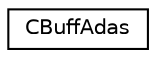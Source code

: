 digraph "Graphical Class Hierarchy"
{
 // LATEX_PDF_SIZE
  edge [fontname="Helvetica",fontsize="10",labelfontname="Helvetica",labelfontsize="10"];
  node [fontname="Helvetica",fontsize="10",shape=record];
  rankdir="LR";
  Node0 [label="CBuffAdas",height=0.2,width=0.4,color="black", fillcolor="white", style="filled",URL="$class_c_buff_adas.html",tooltip=" "];
}
